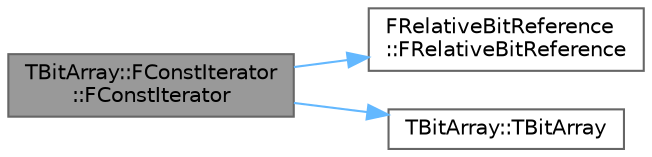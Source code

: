 digraph "TBitArray::FConstIterator::FConstIterator"
{
 // INTERACTIVE_SVG=YES
 // LATEX_PDF_SIZE
  bgcolor="transparent";
  edge [fontname=Helvetica,fontsize=10,labelfontname=Helvetica,labelfontsize=10];
  node [fontname=Helvetica,fontsize=10,shape=box,height=0.2,width=0.4];
  rankdir="LR";
  Node1 [id="Node000001",label="TBitArray::FConstIterator\l::FConstIterator",height=0.2,width=0.4,color="gray40", fillcolor="grey60", style="filled", fontcolor="black",tooltip=" "];
  Node1 -> Node2 [id="edge1_Node000001_Node000002",color="steelblue1",style="solid",tooltip=" "];
  Node2 [id="Node000002",label="FRelativeBitReference\l::FRelativeBitReference",height=0.2,width=0.4,color="grey40", fillcolor="white", style="filled",URL="$db/dcb/classFRelativeBitReference.html#ab58f5d53e0b238bfcf2f53248646bead",tooltip=" "];
  Node1 -> Node3 [id="edge2_Node000001_Node000003",color="steelblue1",style="solid",tooltip=" "];
  Node3 [id="Node000003",label="TBitArray::TBitArray",height=0.2,width=0.4,color="grey40", fillcolor="white", style="filled",URL="$d5/d67/classTBitArray.html#a1771ac139a4bfc89fdc10887e4f385c8",tooltip=" "];
}
